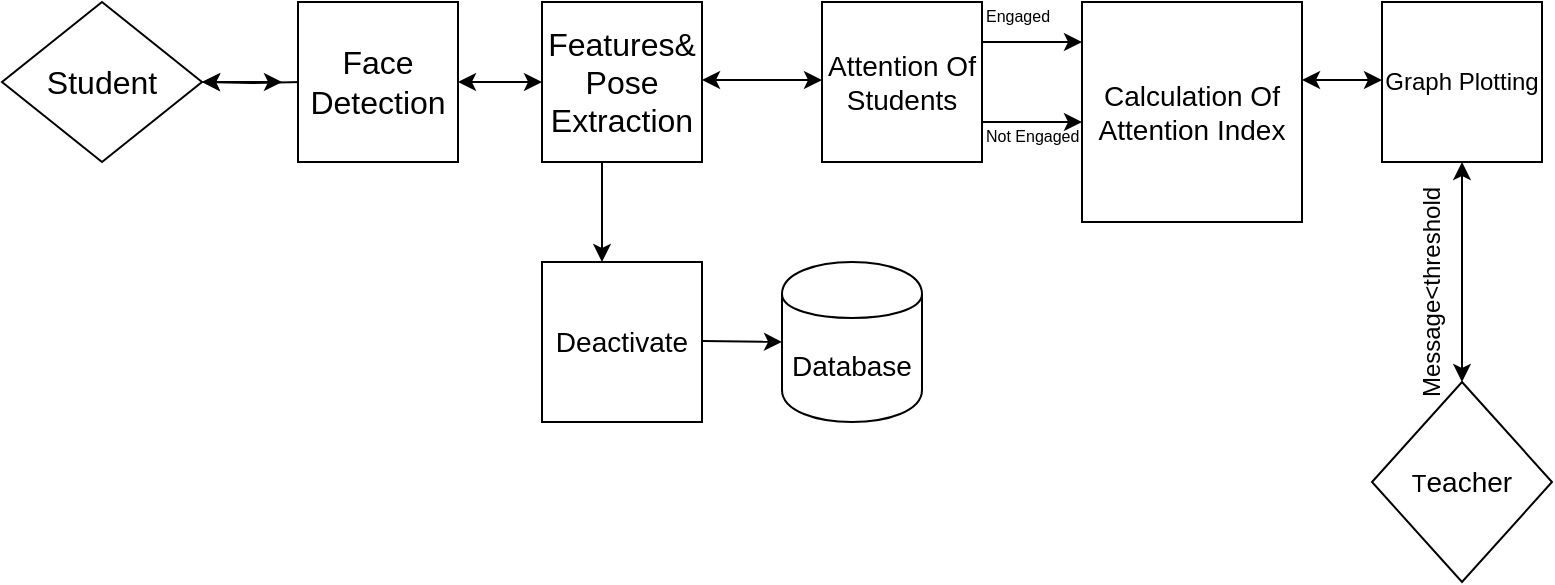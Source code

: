 <mxfile version="12.2.6" type="github" pages="1"><diagram id="4W1o7xIvcA7j4tuHJmlN" name="Page-1"><mxGraphModel dx="1094" dy="467" grid="1" gridSize="10" guides="1" tooltips="1" connect="1" arrows="1" fold="1" page="1" pageScale="1" pageWidth="850" pageHeight="1100" math="0" shadow="0"><root><mxCell id="0"/><mxCell id="1" parent="0"/><mxCell id="9jh7aNI4Mb7pwZHut4G0-1" value="&lt;font size=&quot;3&quot;&gt;Student&lt;/font&gt;" style="rhombus;whiteSpace=wrap;html=1;" vertex="1" parent="1"><mxGeometry x="10" y="200" width="100" height="80" as="geometry"/></mxCell><mxCell id="9jh7aNI4Mb7pwZHut4G0-2" value="Engaged" style="text;html=1;resizable=0;points=[];autosize=1;align=left;verticalAlign=top;spacingTop=-4;fontSize=8;" vertex="1" parent="1"><mxGeometry x="500" y="200" width="60" height="20" as="geometry"/></mxCell><mxCell id="9jh7aNI4Mb7pwZHut4G0-9" value="" style="edgeStyle=orthogonalEdgeStyle;rounded=0;orthogonalLoop=1;jettySize=auto;html=1;" edge="1" parent="1" target="9jh7aNI4Mb7pwZHut4G0-1"><mxGeometry relative="1" as="geometry"><mxPoint x="160" y="240" as="sourcePoint"/></mxGeometry></mxCell><mxCell id="9jh7aNI4Mb7pwZHut4G0-4" value="&lt;font size=&quot;3&quot;&gt;Face Detection&lt;/font&gt;" style="whiteSpace=wrap;html=1;aspect=fixed;" vertex="1" parent="1"><mxGeometry x="158" y="200" width="80" height="80" as="geometry"/></mxCell><mxCell id="9jh7aNI4Mb7pwZHut4G0-6" value="&lt;font size=&quot;3&quot;&gt;Features&amp;amp;&lt;br&gt;Pose&lt;br&gt;Extraction&lt;br&gt;&lt;/font&gt;" style="whiteSpace=wrap;html=1;aspect=fixed;" vertex="1" parent="1"><mxGeometry x="280" y="200" width="80" height="80" as="geometry"/></mxCell><mxCell id="9jh7aNI4Mb7pwZHut4G0-8" value="" style="endArrow=classic;startArrow=classic;html=1;" edge="1" parent="1"><mxGeometry width="50" height="50" relative="1" as="geometry"><mxPoint x="110" y="240" as="sourcePoint"/><mxPoint x="150" y="240" as="targetPoint"/></mxGeometry></mxCell><mxCell id="9jh7aNI4Mb7pwZHut4G0-10" value="" style="endArrow=classic;startArrow=classic;html=1;entryX=0;entryY=0.5;entryDx=0;entryDy=0;" edge="1" parent="1" target="9jh7aNI4Mb7pwZHut4G0-6"><mxGeometry width="50" height="50" relative="1" as="geometry"><mxPoint x="238" y="240" as="sourcePoint"/><mxPoint x="288" y="190" as="targetPoint"/></mxGeometry></mxCell><mxCell id="9jh7aNI4Mb7pwZHut4G0-12" value="&lt;font style=&quot;font-size: 14px&quot;&gt;Deactivate&lt;/font&gt;" style="whiteSpace=wrap;html=1;aspect=fixed;" vertex="1" parent="1"><mxGeometry x="280" y="330" width="80" height="80" as="geometry"/></mxCell><mxCell id="9jh7aNI4Mb7pwZHut4G0-13" value="" style="endArrow=classic;html=1;" edge="1" parent="1"><mxGeometry width="50" height="50" relative="1" as="geometry"><mxPoint x="310" y="280" as="sourcePoint"/><mxPoint x="310" y="330" as="targetPoint"/></mxGeometry></mxCell><mxCell id="9jh7aNI4Mb7pwZHut4G0-14" value="" style="endArrow=classic;startArrow=classic;html=1;" edge="1" parent="1"><mxGeometry width="50" height="50" relative="1" as="geometry"><mxPoint x="360" y="239" as="sourcePoint"/><mxPoint x="420" y="239" as="targetPoint"/></mxGeometry></mxCell><mxCell id="9jh7aNI4Mb7pwZHut4G0-15" value="&lt;font style=&quot;font-size: 14px&quot;&gt;Attention Of Students&lt;/font&gt;" style="whiteSpace=wrap;html=1;aspect=fixed;" vertex="1" parent="1"><mxGeometry x="420" y="200" width="80" height="80" as="geometry"/></mxCell><mxCell id="9jh7aNI4Mb7pwZHut4G0-16" value="" style="endArrow=classic;html=1;" edge="1" parent="1"><mxGeometry width="50" height="50" relative="1" as="geometry"><mxPoint x="500" y="220" as="sourcePoint"/><mxPoint x="550" y="220" as="targetPoint"/></mxGeometry></mxCell><mxCell id="9jh7aNI4Mb7pwZHut4G0-17" value="" style="endArrow=classic;html=1;" edge="1" parent="1"><mxGeometry width="50" height="50" relative="1" as="geometry"><mxPoint x="500" y="260" as="sourcePoint"/><mxPoint x="550" y="260" as="targetPoint"/><Array as="points"><mxPoint x="520" y="260"/></Array></mxGeometry></mxCell><mxCell id="9jh7aNI4Mb7pwZHut4G0-19" value="&lt;font style=&quot;font-size: 14px&quot;&gt;Calculation Of Attention Index&lt;/font&gt;" style="whiteSpace=wrap;html=1;aspect=fixed;" vertex="1" parent="1"><mxGeometry x="550" y="200" width="110" height="110" as="geometry"/></mxCell><mxCell id="9jh7aNI4Mb7pwZHut4G0-20" value="Not Engaged" style="text;html=1;resizable=0;points=[];autosize=1;align=left;verticalAlign=top;spacingTop=-4;fontSize=8;" vertex="1" parent="1"><mxGeometry x="500" y="260" width="90" height="20" as="geometry"/></mxCell><mxCell id="9jh7aNI4Mb7pwZHut4G0-21" value="" style="endArrow=classic;startArrow=classic;html=1;fontSize=8;" edge="1" parent="1"><mxGeometry width="50" height="50" relative="1" as="geometry"><mxPoint x="660" y="239" as="sourcePoint"/><mxPoint x="700" y="239" as="targetPoint"/><Array as="points"><mxPoint x="700" y="239"/></Array></mxGeometry></mxCell><mxCell id="9jh7aNI4Mb7pwZHut4G0-23" value="Graph Plotting" style="whiteSpace=wrap;html=1;aspect=fixed;fontSize=12;" vertex="1" parent="1"><mxGeometry x="700" y="200" width="80" height="80" as="geometry"/></mxCell><mxCell id="9jh7aNI4Mb7pwZHut4G0-24" value="" style="endArrow=classic;startArrow=classic;html=1;fontSize=12;exitX=0.5;exitY=1;exitDx=0;exitDy=0;" edge="1" parent="1" source="9jh7aNI4Mb7pwZHut4G0-23"><mxGeometry width="50" height="50" relative="1" as="geometry"><mxPoint x="744" y="280" as="sourcePoint"/><mxPoint x="740" y="390" as="targetPoint"/></mxGeometry></mxCell><mxCell id="9jh7aNI4Mb7pwZHut4G0-26" value="&lt;font&gt;T&lt;/font&gt;&lt;font style=&quot;font-size: 14px&quot;&gt;eacher&lt;/font&gt;" style="rhombus;whiteSpace=wrap;html=1;fontSize=12;" vertex="1" parent="1"><mxGeometry x="695" y="390" width="90" height="100" as="geometry"/></mxCell><mxCell id="9jh7aNI4Mb7pwZHut4G0-36" value="Message&amp;lt;threshold" style="text;html=1;strokeColor=none;fillColor=none;align=center;verticalAlign=middle;whiteSpace=wrap;rounded=0;fontSize=12;rotation=-90;" vertex="1" parent="1"><mxGeometry x="700" y="330" width="50" height="30" as="geometry"/></mxCell><mxCell id="9jh7aNI4Mb7pwZHut4G0-41" value="" style="endArrow=classic;html=1;fontSize=12;" edge="1" parent="1"><mxGeometry width="50" height="50" relative="1" as="geometry"><mxPoint x="360" y="369.5" as="sourcePoint"/><mxPoint x="400" y="370" as="targetPoint"/></mxGeometry></mxCell><mxCell id="9jh7aNI4Mb7pwZHut4G0-42" value="&lt;font style=&quot;font-size: 14px&quot;&gt;Database&lt;/font&gt;" style="shape=cylinder;whiteSpace=wrap;html=1;boundedLbl=1;backgroundOutline=1;fontSize=12;" vertex="1" parent="1"><mxGeometry x="400" y="330" width="70" height="80" as="geometry"/></mxCell></root></mxGraphModel></diagram></mxfile>